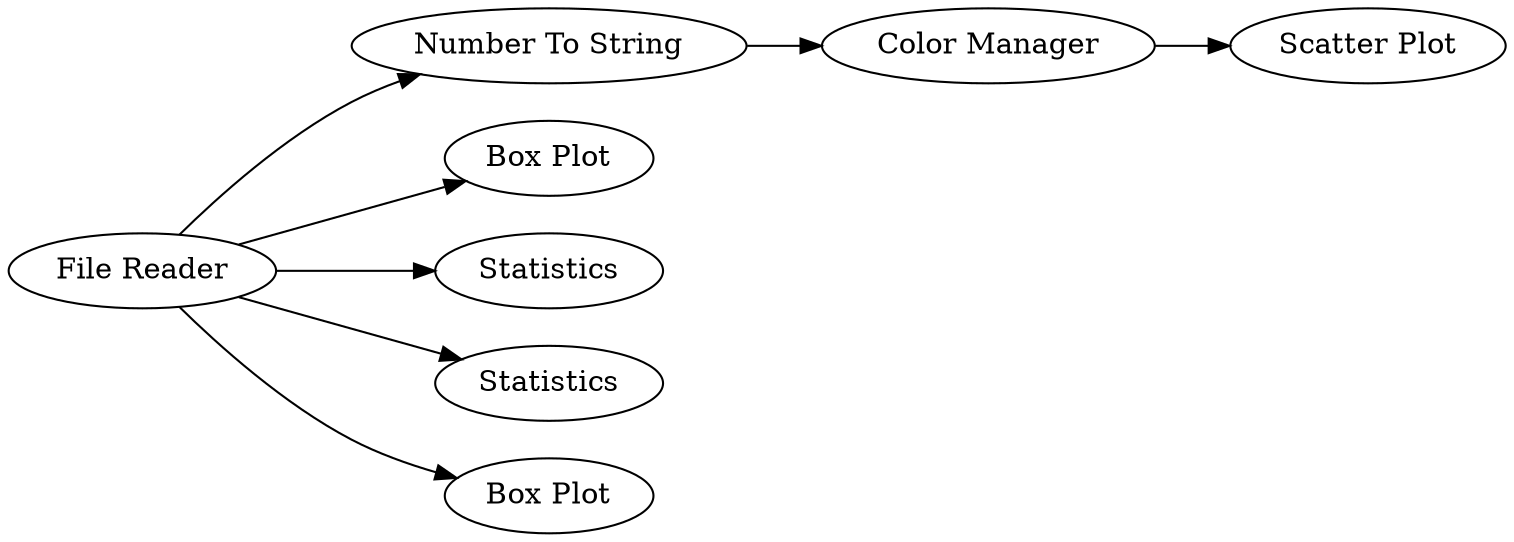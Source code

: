 digraph {
	1 -> 8
	1 -> 4
	1 -> 2
	1 -> 10
	8 -> 7
	7 -> 6
	1 -> 5
	5 [label="Box Plot"]
	1 [label="File Reader"]
	7 [label="Color Manager"]
	4 [label="Box Plot"]
	8 [label="Number To String"]
	6 [label="Scatter Plot"]
	2 [label=Statistics]
	10 [label=Statistics]
	rankdir=LR
}
